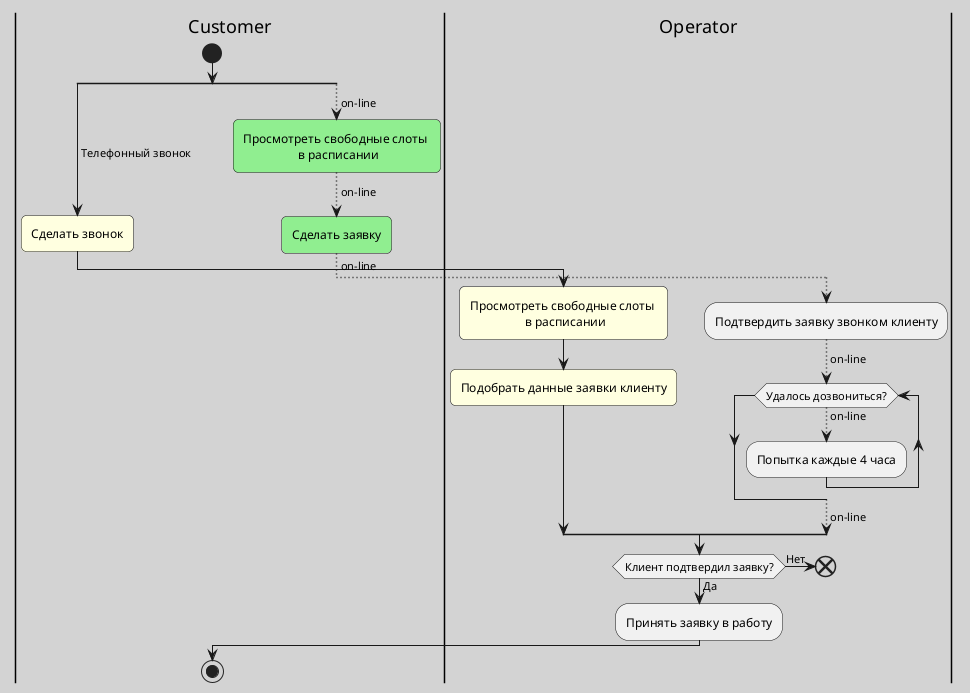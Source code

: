 @startuml
skinparam {
    BackgroundColor lightGray
    defaultTextAlignment center
}

<style>
 .onlineStyle * {
     BackgroundColor lightGreen
     FontColor black
     RoundCorner 10
 }
.callStyle * {
  BackgroundColor lightYellow
  FontColor black
  RoundCorner 10
}
</style>


|Customer|
start
split
    -> Телефонный звонок;
    :Сделать звонок; <<callStyle>>
    |Operator|
    :Просмотреть свободные слоты \n в расписании; <<callStyle>>
    :Подобрать данные заявки клиенту; <<callStyle>>

split again
    -[dotted]-> on-line;
    |Customer|
    :Просмотреть свободные слоты \n в расписании; <<onlineStyle>>
    -[dotted]-> on-line;
    :Сделать заявку; <<onlineStyle>>
    |Operator|
    -[dotted]-> on-line;
    :Подтвердить заявку звонком клиенту;
    -[dotted]-> on-line;
    while (Удалось дозвониться?) is (Нет)
            -[dotted]-> on-line;
            :Попытка каждые 4 часа;
    endwhile
    -[dotted]-> on-line;
end split

    if (Клиент подтвердил заявку?) is (Да) then
        :Принять заявку в работу;
    else (Нет)
        end
    endif
    |Customer|
stop

@enduml